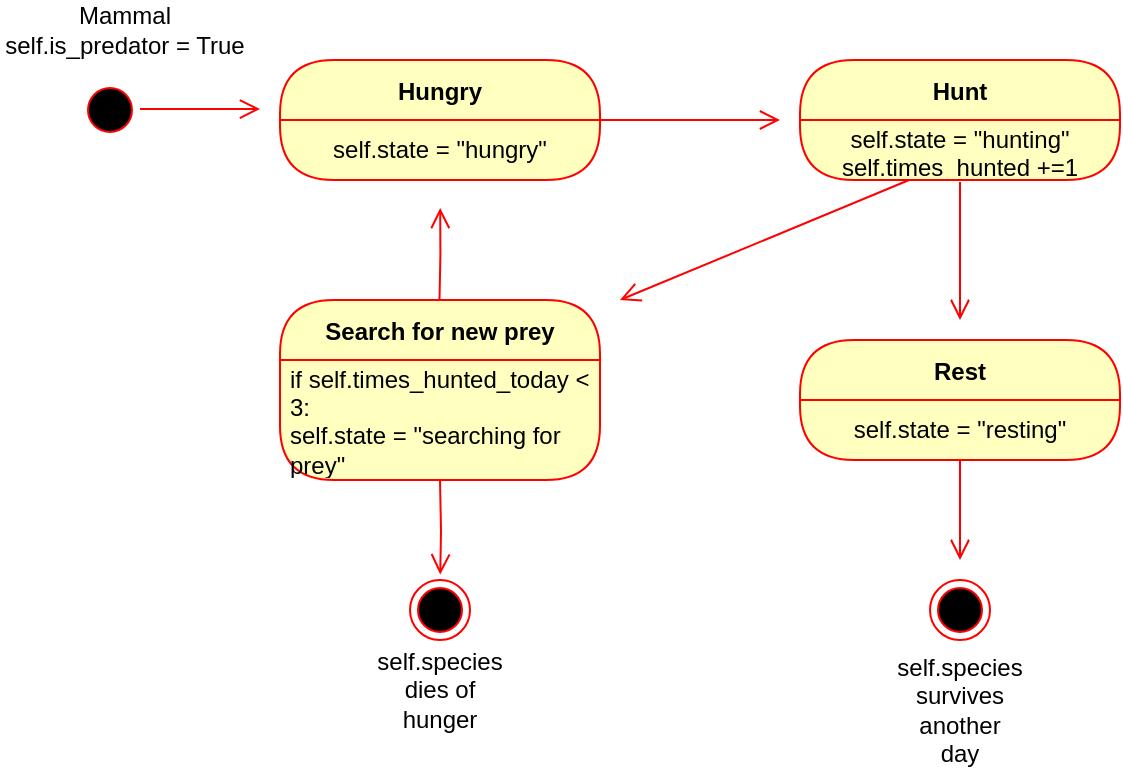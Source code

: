 <mxfile version="24.1.0" type="github">
  <diagram name="Sivu-1" id="Xkt8anIaoulDjf0OGHD6">
    <mxGraphModel dx="934" dy="464" grid="1" gridSize="10" guides="1" tooltips="1" connect="1" arrows="1" fold="1" page="1" pageScale="1" pageWidth="1100" pageHeight="850" math="0" shadow="0">
      <root>
        <mxCell id="0" />
        <mxCell id="1" parent="0" />
        <mxCell id="xZo1qOLbd3uWLsVHMOr4-1" value="" style="ellipse;html=1;shape=startState;fillColor=#000000;strokeColor=#ff0000;" parent="1" vertex="1">
          <mxGeometry x="110" y="60" width="30" height="30" as="geometry" />
        </mxCell>
        <mxCell id="xZo1qOLbd3uWLsVHMOr4-2" value="" style="edgeStyle=orthogonalEdgeStyle;html=1;verticalAlign=bottom;endArrow=open;endSize=8;strokeColor=#ff0000;rounded=0;" parent="1" edge="1">
          <mxGeometry relative="1" as="geometry">
            <mxPoint x="200" y="74.52" as="targetPoint" />
            <mxPoint x="140" y="74.52" as="sourcePoint" />
          </mxGeometry>
        </mxCell>
        <mxCell id="xZo1qOLbd3uWLsVHMOr4-5" value="Hungry" style="swimlane;fontStyle=1;align=center;verticalAlign=middle;childLayout=stackLayout;horizontal=1;startSize=30;horizontalStack=0;resizeParent=0;resizeLast=1;container=0;fontColor=#000000;collapsible=0;rounded=1;arcSize=30;strokeColor=#ff0000;fillColor=#ffffc0;swimlaneFillColor=#ffffc0;dropTarget=0;" parent="1" vertex="1">
          <mxGeometry x="210" y="50" width="160" height="60" as="geometry" />
        </mxCell>
        <mxCell id="xZo1qOLbd3uWLsVHMOr4-6" value="self.state = &quot;hungry&quot;" style="text;html=1;strokeColor=none;fillColor=none;align=center;verticalAlign=middle;spacingLeft=4;spacingRight=4;whiteSpace=wrap;overflow=hidden;rotatable=0;fontColor=#000000;" parent="xZo1qOLbd3uWLsVHMOr4-5" vertex="1">
          <mxGeometry y="30" width="160" height="30" as="geometry" />
        </mxCell>
        <mxCell id="xZo1qOLbd3uWLsVHMOr4-7" value="" style="edgeStyle=orthogonalEdgeStyle;html=1;verticalAlign=bottom;endArrow=open;endSize=8;strokeColor=#ff0000;rounded=0;" parent="1" edge="1">
          <mxGeometry relative="1" as="geometry">
            <mxPoint x="460" y="80" as="targetPoint" />
            <mxPoint x="370" y="80" as="sourcePoint" />
          </mxGeometry>
        </mxCell>
        <mxCell id="xZo1qOLbd3uWLsVHMOr4-9" value="Hunt" style="swimlane;fontStyle=1;align=center;verticalAlign=middle;childLayout=stackLayout;horizontal=1;startSize=30;horizontalStack=0;resizeParent=0;resizeLast=1;container=0;fontColor=#000000;collapsible=0;rounded=1;arcSize=30;strokeColor=#ff0000;fillColor=#ffffc0;swimlaneFillColor=#ffffc0;dropTarget=0;" parent="1" vertex="1">
          <mxGeometry x="470" y="50" width="160" height="60" as="geometry" />
        </mxCell>
        <mxCell id="xZo1qOLbd3uWLsVHMOr4-10" value="&lt;div&gt;self.state = &quot;hunting&quot;&lt;/div&gt;&lt;div&gt;self.times_hunted +=1&lt;br&gt;&lt;/div&gt;" style="text;html=1;strokeColor=none;fillColor=none;align=center;verticalAlign=middle;spacingLeft=4;spacingRight=4;whiteSpace=wrap;overflow=hidden;rotatable=0;fontColor=#000000;" parent="xZo1qOLbd3uWLsVHMOr4-9" vertex="1">
          <mxGeometry y="30" width="160" height="30" as="geometry" />
        </mxCell>
        <mxCell id="xZo1qOLbd3uWLsVHMOr4-12" value="Subtitle" style="text;html=1;strokeColor=none;fillColor=none;align=center;verticalAlign=middle;spacingLeft=4;spacingRight=4;whiteSpace=wrap;overflow=hidden;rotatable=0;fontColor=#000000;" parent="xZo1qOLbd3uWLsVHMOr4-9" vertex="1">
          <mxGeometry y="60" width="160" as="geometry" />
        </mxCell>
        <mxCell id="xZo1qOLbd3uWLsVHMOr4-11" value="" style="edgeStyle=orthogonalEdgeStyle;html=1;verticalAlign=bottom;endArrow=open;endSize=8;strokeColor=#ff0000;rounded=0;" parent="1" edge="1">
          <mxGeometry relative="1" as="geometry">
            <mxPoint x="550" y="180" as="targetPoint" />
            <mxPoint x="550" y="111" as="sourcePoint" />
          </mxGeometry>
        </mxCell>
        <mxCell id="xZo1qOLbd3uWLsVHMOr4-13" value="Rest" style="swimlane;fontStyle=1;align=center;verticalAlign=middle;childLayout=stackLayout;horizontal=1;startSize=30;horizontalStack=0;resizeParent=0;resizeLast=1;container=0;fontColor=#000000;collapsible=0;rounded=1;arcSize=30;strokeColor=#ff0000;fillColor=#ffffc0;swimlaneFillColor=#ffffc0;dropTarget=0;" parent="1" vertex="1">
          <mxGeometry x="470" y="190" width="160" height="60" as="geometry" />
        </mxCell>
        <mxCell id="xZo1qOLbd3uWLsVHMOr4-14" value="self.state = &quot;resting&quot;" style="text;html=1;strokeColor=none;fillColor=none;align=center;verticalAlign=middle;spacingLeft=4;spacingRight=4;whiteSpace=wrap;overflow=hidden;rotatable=0;fontColor=#000000;" parent="xZo1qOLbd3uWLsVHMOr4-13" vertex="1">
          <mxGeometry y="30" width="160" height="30" as="geometry" />
        </mxCell>
        <mxCell id="xZo1qOLbd3uWLsVHMOr4-15" value="" style="edgeStyle=orthogonalEdgeStyle;html=1;verticalAlign=bottom;endArrow=open;endSize=8;strokeColor=#ff0000;rounded=0;" parent="1" edge="1">
          <mxGeometry relative="1" as="geometry">
            <mxPoint x="550" y="300" as="targetPoint" />
            <mxPoint x="550" y="250" as="sourcePoint" />
          </mxGeometry>
        </mxCell>
        <mxCell id="xZo1qOLbd3uWLsVHMOr4-17" value="Search for new prey" style="swimlane;fontStyle=1;align=center;verticalAlign=middle;childLayout=stackLayout;horizontal=1;startSize=30;horizontalStack=0;resizeParent=0;resizeLast=1;container=0;fontColor=#000000;collapsible=0;rounded=1;arcSize=30;strokeColor=#ff0000;fillColor=#ffffc0;swimlaneFillColor=#ffffc0;dropTarget=0;" parent="1" vertex="1">
          <mxGeometry x="210" y="170" width="160" height="90" as="geometry" />
        </mxCell>
        <mxCell id="xZo1qOLbd3uWLsVHMOr4-18" value="&lt;div align=&quot;left&quot;&gt;if self.times_hunted_today &amp;lt; 3:&lt;/div&gt;&lt;div align=&quot;left&quot;&gt;self.state = &quot;searching for prey&quot;&lt;/div&gt;" style="text;html=1;strokeColor=none;fillColor=none;align=center;verticalAlign=middle;spacingLeft=4;spacingRight=4;whiteSpace=wrap;overflow=hidden;rotatable=0;fontColor=#000000;" parent="xZo1qOLbd3uWLsVHMOr4-17" vertex="1">
          <mxGeometry y="30" width="160" height="60" as="geometry" />
        </mxCell>
        <mxCell id="xZo1qOLbd3uWLsVHMOr4-19" value="" style="edgeStyle=orthogonalEdgeStyle;html=1;verticalAlign=bottom;endArrow=open;endSize=8;strokeColor=#ff0000;rounded=0;exitX=0.341;exitY=0;exitDx=0;exitDy=0;exitPerimeter=0;" parent="1" source="xZo1qOLbd3uWLsVHMOr4-12" edge="1">
          <mxGeometry relative="1" as="geometry">
            <mxPoint x="380" y="170" as="targetPoint" />
            <mxPoint x="510" y="120" as="sourcePoint" />
          </mxGeometry>
        </mxCell>
        <mxCell id="xZo1qOLbd3uWLsVHMOr4-20" value="" style="edgeStyle=orthogonalEdgeStyle;html=1;verticalAlign=bottom;endArrow=open;endSize=8;strokeColor=#ff0000;rounded=0;entryX=0.496;entryY=1.134;entryDx=0;entryDy=0;entryPerimeter=0;" parent="1" edge="1">
          <mxGeometry relative="1" as="geometry">
            <mxPoint x="290.1" y="124.02" as="targetPoint" />
            <mxPoint x="289.74" y="170" as="sourcePoint" />
          </mxGeometry>
        </mxCell>
        <mxCell id="xZo1qOLbd3uWLsVHMOr4-21" value="" style="ellipse;html=1;shape=endState;fillColor=#000000;strokeColor=#ff0000;" parent="1" vertex="1">
          <mxGeometry x="275" y="310" width="30" height="30" as="geometry" />
        </mxCell>
        <mxCell id="xZo1qOLbd3uWLsVHMOr4-22" value="" style="edgeStyle=orthogonalEdgeStyle;html=1;verticalAlign=bottom;endArrow=open;endSize=8;strokeColor=#ff0000;rounded=0;entryX=0.504;entryY=-0.093;entryDx=0;entryDy=0;entryPerimeter=0;" parent="1" target="xZo1qOLbd3uWLsVHMOr4-21" edge="1">
          <mxGeometry relative="1" as="geometry">
            <mxPoint x="289.78" y="279.95" as="targetPoint" />
            <mxPoint x="290" y="260" as="sourcePoint" />
          </mxGeometry>
        </mxCell>
        <mxCell id="xZo1qOLbd3uWLsVHMOr4-23" value="" style="ellipse;html=1;shape=endState;fillColor=#000000;strokeColor=#ff0000;" parent="1" vertex="1">
          <mxGeometry x="535" y="310" width="30" height="30" as="geometry" />
        </mxCell>
        <mxCell id="xZo1qOLbd3uWLsVHMOr4-24" value="self.species dies of hunger" style="text;html=1;align=center;verticalAlign=middle;whiteSpace=wrap;rounded=0;" parent="1" vertex="1">
          <mxGeometry x="260" y="350" width="60" height="30" as="geometry" />
        </mxCell>
        <mxCell id="xZo1qOLbd3uWLsVHMOr4-25" value="self.species survives another day" style="text;html=1;align=center;verticalAlign=middle;whiteSpace=wrap;rounded=0;" parent="1" vertex="1">
          <mxGeometry x="520" y="360" width="60" height="30" as="geometry" />
        </mxCell>
        <mxCell id="xZo1qOLbd3uWLsVHMOr4-26" value="Mammal&lt;br&gt;self.is_predator = True" style="text;html=1;align=center;verticalAlign=middle;whiteSpace=wrap;rounded=0;" parent="1" vertex="1">
          <mxGeometry x="70" y="20" width="125" height="30" as="geometry" />
        </mxCell>
      </root>
    </mxGraphModel>
  </diagram>
</mxfile>
